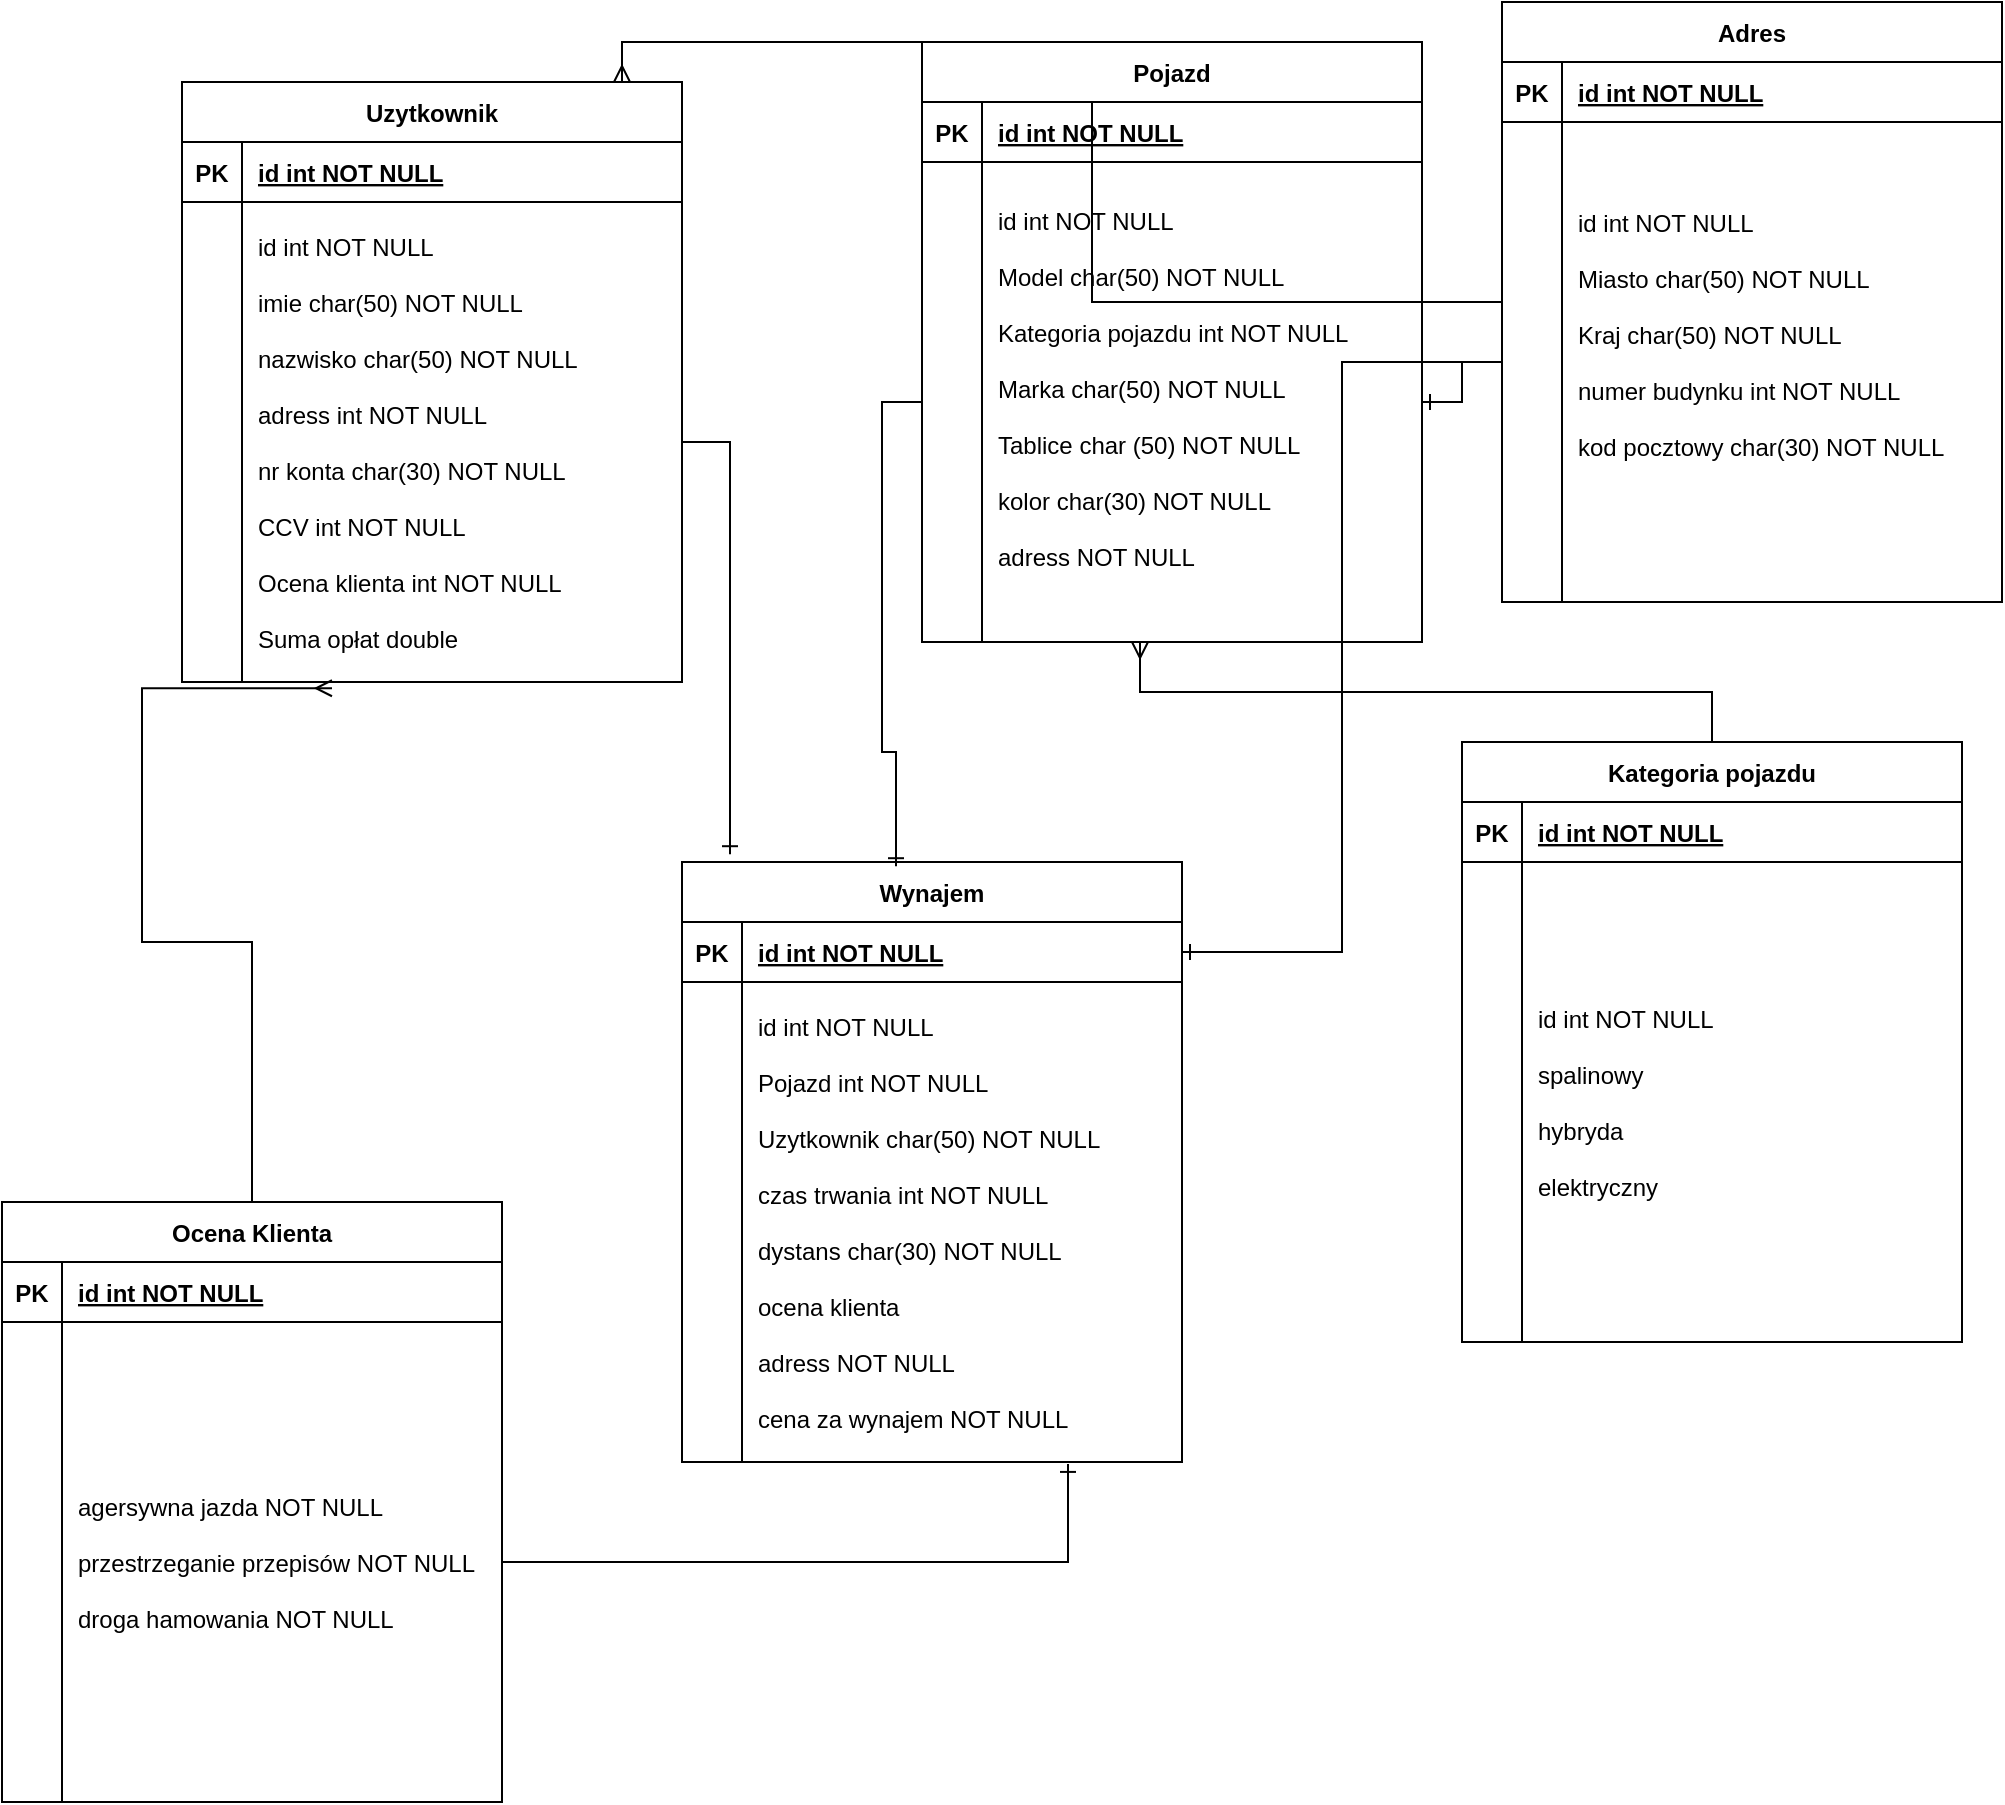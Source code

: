 <mxfile version="21.0.2" type="device"><diagram id="R2lEEEUBdFMjLlhIrx00" name="Page-1"><mxGraphModel dx="1434" dy="728" grid="1" gridSize="10" guides="1" tooltips="1" connect="1" arrows="1" fold="1" page="1" pageScale="1" pageWidth="1100" pageHeight="1700" math="0" shadow="0" extFonts="Permanent Marker^https://fonts.googleapis.com/css?family=Permanent+Marker"><root><mxCell id="0"/><mxCell id="1" parent="0"/><mxCell id="C-vyLk0tnHw3VtMMgP7b-23" value="Uzytkownik" style="shape=table;startSize=30;container=1;collapsible=1;childLayout=tableLayout;fixedRows=1;rowLines=0;fontStyle=1;align=center;resizeLast=1;" parent="1" vertex="1"><mxGeometry x="120" y="120" width="250" height="300" as="geometry"/></mxCell><mxCell id="C-vyLk0tnHw3VtMMgP7b-24" value="" style="shape=partialRectangle;collapsible=0;dropTarget=0;pointerEvents=0;fillColor=none;points=[[0,0.5],[1,0.5]];portConstraint=eastwest;top=0;left=0;right=0;bottom=1;" parent="C-vyLk0tnHw3VtMMgP7b-23" vertex="1"><mxGeometry y="30" width="250" height="30" as="geometry"/></mxCell><mxCell id="C-vyLk0tnHw3VtMMgP7b-25" value="PK" style="shape=partialRectangle;overflow=hidden;connectable=0;fillColor=none;top=0;left=0;bottom=0;right=0;fontStyle=1;" parent="C-vyLk0tnHw3VtMMgP7b-24" vertex="1"><mxGeometry width="30" height="30" as="geometry"><mxRectangle width="30" height="30" as="alternateBounds"/></mxGeometry></mxCell><mxCell id="C-vyLk0tnHw3VtMMgP7b-26" value="id int NOT NULL " style="shape=partialRectangle;overflow=hidden;connectable=0;fillColor=none;top=0;left=0;bottom=0;right=0;align=left;spacingLeft=6;fontStyle=5;" parent="C-vyLk0tnHw3VtMMgP7b-24" vertex="1"><mxGeometry x="30" width="220" height="30" as="geometry"><mxRectangle width="220" height="30" as="alternateBounds"/></mxGeometry></mxCell><mxCell id="C-vyLk0tnHw3VtMMgP7b-27" value="" style="shape=partialRectangle;collapsible=0;dropTarget=0;pointerEvents=0;fillColor=none;points=[[0,0.5],[1,0.5]];portConstraint=eastwest;top=0;left=0;right=0;bottom=0;" parent="C-vyLk0tnHw3VtMMgP7b-23" vertex="1"><mxGeometry y="60" width="250" height="240" as="geometry"/></mxCell><mxCell id="C-vyLk0tnHw3VtMMgP7b-28" value="" style="shape=partialRectangle;overflow=hidden;connectable=0;fillColor=none;top=0;left=0;bottom=0;right=0;" parent="C-vyLk0tnHw3VtMMgP7b-27" vertex="1"><mxGeometry width="30" height="240" as="geometry"><mxRectangle width="30" height="240" as="alternateBounds"/></mxGeometry></mxCell><mxCell id="C-vyLk0tnHw3VtMMgP7b-29" value="id int NOT NULL&#10;&#10;imie char(50) NOT NULL&#10;&#10;nazwisko char(50) NOT NULL&#10;&#10;adress int NOT NULL&#10;&#10;nr konta char(30) NOT NULL&#10;&#10;CCV int NOT NULL&#10;&#10;Ocena klienta int NOT NULL&#10;&#10;Suma opłat double " style="shape=partialRectangle;overflow=hidden;connectable=0;fillColor=none;top=0;left=0;bottom=0;right=0;align=left;spacingLeft=6;" parent="C-vyLk0tnHw3VtMMgP7b-27" vertex="1"><mxGeometry x="30" width="220" height="240" as="geometry"><mxRectangle width="220" height="240" as="alternateBounds"/></mxGeometry></mxCell><mxCell id="BkhTo3OgdqrMuF9XbrPu-40" style="edgeStyle=orthogonalEdgeStyle;rounded=0;orthogonalLoop=1;jettySize=auto;html=1;entryX=0.88;entryY=0;entryDx=0;entryDy=0;entryPerimeter=0;endArrow=ERmany;endFill=0;" edge="1" parent="1" source="BkhTo3OgdqrMuF9XbrPu-1" target="C-vyLk0tnHw3VtMMgP7b-23"><mxGeometry relative="1" as="geometry"/></mxCell><mxCell id="BkhTo3OgdqrMuF9XbrPu-1" value="Adres" style="shape=table;startSize=30;container=1;collapsible=1;childLayout=tableLayout;fixedRows=1;rowLines=0;fontStyle=1;align=center;resizeLast=1;" vertex="1" parent="1"><mxGeometry x="780" y="80" width="250" height="300" as="geometry"/></mxCell><mxCell id="BkhTo3OgdqrMuF9XbrPu-2" value="" style="shape=partialRectangle;collapsible=0;dropTarget=0;pointerEvents=0;fillColor=none;points=[[0,0.5],[1,0.5]];portConstraint=eastwest;top=0;left=0;right=0;bottom=1;" vertex="1" parent="BkhTo3OgdqrMuF9XbrPu-1"><mxGeometry y="30" width="250" height="30" as="geometry"/></mxCell><mxCell id="BkhTo3OgdqrMuF9XbrPu-3" value="PK" style="shape=partialRectangle;overflow=hidden;connectable=0;fillColor=none;top=0;left=0;bottom=0;right=0;fontStyle=1;" vertex="1" parent="BkhTo3OgdqrMuF9XbrPu-2"><mxGeometry width="30" height="30" as="geometry"><mxRectangle width="30" height="30" as="alternateBounds"/></mxGeometry></mxCell><mxCell id="BkhTo3OgdqrMuF9XbrPu-4" value="id int NOT NULL " style="shape=partialRectangle;overflow=hidden;connectable=0;fillColor=none;top=0;left=0;bottom=0;right=0;align=left;spacingLeft=6;fontStyle=5;" vertex="1" parent="BkhTo3OgdqrMuF9XbrPu-2"><mxGeometry x="30" width="220" height="30" as="geometry"><mxRectangle width="220" height="30" as="alternateBounds"/></mxGeometry></mxCell><mxCell id="BkhTo3OgdqrMuF9XbrPu-5" value="" style="shape=partialRectangle;collapsible=0;dropTarget=0;pointerEvents=0;fillColor=none;points=[[0,0.5],[1,0.5]];portConstraint=eastwest;top=0;left=0;right=0;bottom=0;" vertex="1" parent="BkhTo3OgdqrMuF9XbrPu-1"><mxGeometry y="60" width="250" height="240" as="geometry"/></mxCell><mxCell id="BkhTo3OgdqrMuF9XbrPu-6" value="" style="shape=partialRectangle;overflow=hidden;connectable=0;fillColor=none;top=0;left=0;bottom=0;right=0;" vertex="1" parent="BkhTo3OgdqrMuF9XbrPu-5"><mxGeometry width="30" height="240" as="geometry"><mxRectangle width="30" height="240" as="alternateBounds"/></mxGeometry></mxCell><mxCell id="BkhTo3OgdqrMuF9XbrPu-7" value="id int NOT NULL&#10;&#10;Miasto char(50) NOT NULL&#10;&#10;Kraj char(50) NOT NULL&#10;&#10;numer budynku int NOT NULL&#10;&#10;kod pocztowy char(30) NOT NULL&#10;&#10;" style="shape=partialRectangle;overflow=hidden;connectable=0;fillColor=none;top=0;left=0;bottom=0;right=0;align=left;spacingLeft=6;" vertex="1" parent="BkhTo3OgdqrMuF9XbrPu-5"><mxGeometry x="30" width="220" height="240" as="geometry"><mxRectangle width="220" height="240" as="alternateBounds"/></mxGeometry></mxCell><mxCell id="BkhTo3OgdqrMuF9XbrPu-36" style="edgeStyle=orthogonalEdgeStyle;rounded=0;orthogonalLoop=1;jettySize=auto;html=1;entryX=0.436;entryY=1;entryDx=0;entryDy=0;entryPerimeter=0;endArrow=ERmany;endFill=0;" edge="1" parent="1" source="BkhTo3OgdqrMuF9XbrPu-8" target="BkhTo3OgdqrMuF9XbrPu-19"><mxGeometry relative="1" as="geometry"/></mxCell><mxCell id="BkhTo3OgdqrMuF9XbrPu-8" value="Kategoria pojazdu" style="shape=table;startSize=30;container=1;collapsible=1;childLayout=tableLayout;fixedRows=1;rowLines=0;fontStyle=1;align=center;resizeLast=1;" vertex="1" parent="1"><mxGeometry x="760" y="450" width="250" height="300" as="geometry"/></mxCell><mxCell id="BkhTo3OgdqrMuF9XbrPu-9" value="" style="shape=partialRectangle;collapsible=0;dropTarget=0;pointerEvents=0;fillColor=none;points=[[0,0.5],[1,0.5]];portConstraint=eastwest;top=0;left=0;right=0;bottom=1;" vertex="1" parent="BkhTo3OgdqrMuF9XbrPu-8"><mxGeometry y="30" width="250" height="30" as="geometry"/></mxCell><mxCell id="BkhTo3OgdqrMuF9XbrPu-10" value="PK" style="shape=partialRectangle;overflow=hidden;connectable=0;fillColor=none;top=0;left=0;bottom=0;right=0;fontStyle=1;" vertex="1" parent="BkhTo3OgdqrMuF9XbrPu-9"><mxGeometry width="30" height="30" as="geometry"><mxRectangle width="30" height="30" as="alternateBounds"/></mxGeometry></mxCell><mxCell id="BkhTo3OgdqrMuF9XbrPu-11" value="id int NOT NULL " style="shape=partialRectangle;overflow=hidden;connectable=0;fillColor=none;top=0;left=0;bottom=0;right=0;align=left;spacingLeft=6;fontStyle=5;" vertex="1" parent="BkhTo3OgdqrMuF9XbrPu-9"><mxGeometry x="30" width="220" height="30" as="geometry"><mxRectangle width="220" height="30" as="alternateBounds"/></mxGeometry></mxCell><mxCell id="BkhTo3OgdqrMuF9XbrPu-12" value="" style="shape=partialRectangle;collapsible=0;dropTarget=0;pointerEvents=0;fillColor=none;points=[[0,0.5],[1,0.5]];portConstraint=eastwest;top=0;left=0;right=0;bottom=0;" vertex="1" parent="BkhTo3OgdqrMuF9XbrPu-8"><mxGeometry y="60" width="250" height="240" as="geometry"/></mxCell><mxCell id="BkhTo3OgdqrMuF9XbrPu-13" value="" style="shape=partialRectangle;overflow=hidden;connectable=0;fillColor=none;top=0;left=0;bottom=0;right=0;" vertex="1" parent="BkhTo3OgdqrMuF9XbrPu-12"><mxGeometry width="30" height="240" as="geometry"><mxRectangle width="30" height="240" as="alternateBounds"/></mxGeometry></mxCell><mxCell id="BkhTo3OgdqrMuF9XbrPu-14" value="id int NOT NULL&#10;&#10;spalinowy &#10;&#10;hybryda&#10;&#10;elektryczny" style="shape=partialRectangle;overflow=hidden;connectable=0;fillColor=none;top=0;left=0;bottom=0;right=0;align=left;spacingLeft=6;" vertex="1" parent="BkhTo3OgdqrMuF9XbrPu-12"><mxGeometry x="30" width="220" height="240" as="geometry"><mxRectangle width="220" height="240" as="alternateBounds"/></mxGeometry></mxCell><mxCell id="BkhTo3OgdqrMuF9XbrPu-15" value="Pojazd" style="shape=table;startSize=30;container=1;collapsible=1;childLayout=tableLayout;fixedRows=1;rowLines=0;fontStyle=1;align=center;resizeLast=1;" vertex="1" parent="1"><mxGeometry x="490" y="100" width="250" height="300" as="geometry"/></mxCell><mxCell id="BkhTo3OgdqrMuF9XbrPu-16" value="" style="shape=partialRectangle;collapsible=0;dropTarget=0;pointerEvents=0;fillColor=none;points=[[0,0.5],[1,0.5]];portConstraint=eastwest;top=0;left=0;right=0;bottom=1;" vertex="1" parent="BkhTo3OgdqrMuF9XbrPu-15"><mxGeometry y="30" width="250" height="30" as="geometry"/></mxCell><mxCell id="BkhTo3OgdqrMuF9XbrPu-17" value="PK" style="shape=partialRectangle;overflow=hidden;connectable=0;fillColor=none;top=0;left=0;bottom=0;right=0;fontStyle=1;" vertex="1" parent="BkhTo3OgdqrMuF9XbrPu-16"><mxGeometry width="30" height="30" as="geometry"><mxRectangle width="30" height="30" as="alternateBounds"/></mxGeometry></mxCell><mxCell id="BkhTo3OgdqrMuF9XbrPu-18" value="id int NOT NULL " style="shape=partialRectangle;overflow=hidden;connectable=0;fillColor=none;top=0;left=0;bottom=0;right=0;align=left;spacingLeft=6;fontStyle=5;" vertex="1" parent="BkhTo3OgdqrMuF9XbrPu-16"><mxGeometry x="30" width="220" height="30" as="geometry"><mxRectangle width="220" height="30" as="alternateBounds"/></mxGeometry></mxCell><mxCell id="BkhTo3OgdqrMuF9XbrPu-19" value="" style="shape=partialRectangle;collapsible=0;dropTarget=0;pointerEvents=0;fillColor=none;points=[[0,0.5],[1,0.5]];portConstraint=eastwest;top=0;left=0;right=0;bottom=0;" vertex="1" parent="BkhTo3OgdqrMuF9XbrPu-15"><mxGeometry y="60" width="250" height="240" as="geometry"/></mxCell><mxCell id="BkhTo3OgdqrMuF9XbrPu-20" value="" style="shape=partialRectangle;overflow=hidden;connectable=0;fillColor=none;top=0;left=0;bottom=0;right=0;" vertex="1" parent="BkhTo3OgdqrMuF9XbrPu-19"><mxGeometry width="30" height="240" as="geometry"><mxRectangle width="30" height="240" as="alternateBounds"/></mxGeometry></mxCell><mxCell id="BkhTo3OgdqrMuF9XbrPu-21" value="id int NOT NULL&#10;&#10;Model char(50) NOT NULL&#10;&#10;Kategoria pojazdu int NOT NULL&#10;&#10;Marka char(50) NOT NULL&#10;&#10;Tablice char (50) NOT NULL&#10;&#10;kolor char(30) NOT NULL&#10;&#10;adress NOT NULL&#10;" style="shape=partialRectangle;overflow=hidden;connectable=0;fillColor=none;top=0;left=0;bottom=0;right=0;align=left;spacingLeft=6;" vertex="1" parent="BkhTo3OgdqrMuF9XbrPu-19"><mxGeometry x="30" width="220" height="240" as="geometry"><mxRectangle width="220" height="240" as="alternateBounds"/></mxGeometry></mxCell><mxCell id="BkhTo3OgdqrMuF9XbrPu-37" style="edgeStyle=orthogonalEdgeStyle;rounded=0;orthogonalLoop=1;jettySize=auto;html=1;entryX=0.3;entryY=1.013;entryDx=0;entryDy=0;entryPerimeter=0;endArrow=ERmany;endFill=0;" edge="1" parent="1" source="BkhTo3OgdqrMuF9XbrPu-22" target="C-vyLk0tnHw3VtMMgP7b-27"><mxGeometry relative="1" as="geometry"/></mxCell><mxCell id="BkhTo3OgdqrMuF9XbrPu-22" value="Ocena Klienta" style="shape=table;startSize=30;container=1;collapsible=1;childLayout=tableLayout;fixedRows=1;rowLines=0;fontStyle=1;align=center;resizeLast=1;" vertex="1" parent="1"><mxGeometry x="30" y="680" width="250" height="300" as="geometry"/></mxCell><mxCell id="BkhTo3OgdqrMuF9XbrPu-23" value="" style="shape=partialRectangle;collapsible=0;dropTarget=0;pointerEvents=0;fillColor=none;points=[[0,0.5],[1,0.5]];portConstraint=eastwest;top=0;left=0;right=0;bottom=1;" vertex="1" parent="BkhTo3OgdqrMuF9XbrPu-22"><mxGeometry y="30" width="250" height="30" as="geometry"/></mxCell><mxCell id="BkhTo3OgdqrMuF9XbrPu-24" value="PK" style="shape=partialRectangle;overflow=hidden;connectable=0;fillColor=none;top=0;left=0;bottom=0;right=0;fontStyle=1;" vertex="1" parent="BkhTo3OgdqrMuF9XbrPu-23"><mxGeometry width="30" height="30" as="geometry"><mxRectangle width="30" height="30" as="alternateBounds"/></mxGeometry></mxCell><mxCell id="BkhTo3OgdqrMuF9XbrPu-25" value="id int NOT NULL " style="shape=partialRectangle;overflow=hidden;connectable=0;fillColor=none;top=0;left=0;bottom=0;right=0;align=left;spacingLeft=6;fontStyle=5;" vertex="1" parent="BkhTo3OgdqrMuF9XbrPu-23"><mxGeometry x="30" width="220" height="30" as="geometry"><mxRectangle width="220" height="30" as="alternateBounds"/></mxGeometry></mxCell><mxCell id="BkhTo3OgdqrMuF9XbrPu-26" value="" style="shape=partialRectangle;collapsible=0;dropTarget=0;pointerEvents=0;fillColor=none;points=[[0,0.5],[1,0.5]];portConstraint=eastwest;top=0;left=0;right=0;bottom=0;" vertex="1" parent="BkhTo3OgdqrMuF9XbrPu-22"><mxGeometry y="60" width="250" height="240" as="geometry"/></mxCell><mxCell id="BkhTo3OgdqrMuF9XbrPu-27" value="" style="shape=partialRectangle;overflow=hidden;connectable=0;fillColor=none;top=0;left=0;bottom=0;right=0;" vertex="1" parent="BkhTo3OgdqrMuF9XbrPu-26"><mxGeometry width="30" height="240" as="geometry"><mxRectangle width="30" height="240" as="alternateBounds"/></mxGeometry></mxCell><mxCell id="BkhTo3OgdqrMuF9XbrPu-28" value="agersywna jazda NOT NULL&#10;&#10;przestrzeganie przepisów NOT NULL&#10;&#10;droga hamowania NOT NULL" style="shape=partialRectangle;overflow=hidden;connectable=0;fillColor=none;top=0;left=0;bottom=0;right=0;align=left;spacingLeft=6;" vertex="1" parent="BkhTo3OgdqrMuF9XbrPu-26"><mxGeometry x="30" width="220" height="240" as="geometry"><mxRectangle width="220" height="240" as="alternateBounds"/></mxGeometry></mxCell><mxCell id="BkhTo3OgdqrMuF9XbrPu-29" value="Wynajem" style="shape=table;startSize=30;container=1;collapsible=1;childLayout=tableLayout;fixedRows=1;rowLines=0;fontStyle=1;align=center;resizeLast=1;" vertex="1" parent="1"><mxGeometry x="370" y="510" width="250" height="300" as="geometry"/></mxCell><mxCell id="BkhTo3OgdqrMuF9XbrPu-30" value="" style="shape=partialRectangle;collapsible=0;dropTarget=0;pointerEvents=0;fillColor=none;points=[[0,0.5],[1,0.5]];portConstraint=eastwest;top=0;left=0;right=0;bottom=1;" vertex="1" parent="BkhTo3OgdqrMuF9XbrPu-29"><mxGeometry y="30" width="250" height="30" as="geometry"/></mxCell><mxCell id="BkhTo3OgdqrMuF9XbrPu-31" value="PK" style="shape=partialRectangle;overflow=hidden;connectable=0;fillColor=none;top=0;left=0;bottom=0;right=0;fontStyle=1;" vertex="1" parent="BkhTo3OgdqrMuF9XbrPu-30"><mxGeometry width="30" height="30" as="geometry"><mxRectangle width="30" height="30" as="alternateBounds"/></mxGeometry></mxCell><mxCell id="BkhTo3OgdqrMuF9XbrPu-32" value="id int NOT NULL " style="shape=partialRectangle;overflow=hidden;connectable=0;fillColor=none;top=0;left=0;bottom=0;right=0;align=left;spacingLeft=6;fontStyle=5;" vertex="1" parent="BkhTo3OgdqrMuF9XbrPu-30"><mxGeometry x="30" width="220" height="30" as="geometry"><mxRectangle width="220" height="30" as="alternateBounds"/></mxGeometry></mxCell><mxCell id="BkhTo3OgdqrMuF9XbrPu-33" value="" style="shape=partialRectangle;collapsible=0;dropTarget=0;pointerEvents=0;fillColor=none;points=[[0,0.5],[1,0.5]];portConstraint=eastwest;top=0;left=0;right=0;bottom=0;" vertex="1" parent="BkhTo3OgdqrMuF9XbrPu-29"><mxGeometry y="60" width="250" height="240" as="geometry"/></mxCell><mxCell id="BkhTo3OgdqrMuF9XbrPu-34" value="" style="shape=partialRectangle;overflow=hidden;connectable=0;fillColor=none;top=0;left=0;bottom=0;right=0;" vertex="1" parent="BkhTo3OgdqrMuF9XbrPu-33"><mxGeometry width="30" height="240" as="geometry"><mxRectangle width="30" height="240" as="alternateBounds"/></mxGeometry></mxCell><mxCell id="BkhTo3OgdqrMuF9XbrPu-35" value="id int NOT NULL&#10;&#10;Pojazd int NOT NULL&#10;&#10;Uzytkownik char(50) NOT NULL&#10;&#10;czas trwania int NOT NULL&#10;&#10;dystans char(30) NOT NULL&#10;&#10;ocena klienta&#10;&#10;adress NOT NULL&#10;&#10;cena za wynajem NOT NULL" style="shape=partialRectangle;overflow=hidden;connectable=0;fillColor=none;top=0;left=0;bottom=0;right=0;align=left;spacingLeft=6;" vertex="1" parent="BkhTo3OgdqrMuF9XbrPu-33"><mxGeometry x="30" width="220" height="240" as="geometry"><mxRectangle width="220" height="240" as="alternateBounds"/></mxGeometry></mxCell><mxCell id="BkhTo3OgdqrMuF9XbrPu-38" style="edgeStyle=orthogonalEdgeStyle;rounded=0;orthogonalLoop=1;jettySize=auto;html=1;entryX=0.772;entryY=1.004;entryDx=0;entryDy=0;entryPerimeter=0;endArrow=ERone;endFill=0;" edge="1" parent="1" source="BkhTo3OgdqrMuF9XbrPu-26" target="BkhTo3OgdqrMuF9XbrPu-33"><mxGeometry relative="1" as="geometry"/></mxCell><mxCell id="BkhTo3OgdqrMuF9XbrPu-39" style="edgeStyle=orthogonalEdgeStyle;rounded=0;orthogonalLoop=1;jettySize=auto;html=1;endArrow=ERone;endFill=0;" edge="1" parent="1" source="BkhTo3OgdqrMuF9XbrPu-5" target="BkhTo3OgdqrMuF9XbrPu-19"><mxGeometry relative="1" as="geometry"/></mxCell><mxCell id="BkhTo3OgdqrMuF9XbrPu-41" style="edgeStyle=orthogonalEdgeStyle;rounded=0;orthogonalLoop=1;jettySize=auto;html=1;endArrow=ERone;endFill=0;" edge="1" parent="1" source="BkhTo3OgdqrMuF9XbrPu-5" target="BkhTo3OgdqrMuF9XbrPu-30"><mxGeometry relative="1" as="geometry"/></mxCell><mxCell id="BkhTo3OgdqrMuF9XbrPu-42" style="edgeStyle=orthogonalEdgeStyle;rounded=0;orthogonalLoop=1;jettySize=auto;html=1;entryX=0.096;entryY=-0.013;entryDx=0;entryDy=0;entryPerimeter=0;endArrow=ERone;endFill=0;" edge="1" parent="1" source="C-vyLk0tnHw3VtMMgP7b-27" target="BkhTo3OgdqrMuF9XbrPu-29"><mxGeometry relative="1" as="geometry"/></mxCell><mxCell id="BkhTo3OgdqrMuF9XbrPu-43" style="edgeStyle=orthogonalEdgeStyle;rounded=0;orthogonalLoop=1;jettySize=auto;html=1;entryX=0.428;entryY=0.007;entryDx=0;entryDy=0;entryPerimeter=0;endArrow=ERone;endFill=0;" edge="1" parent="1" source="BkhTo3OgdqrMuF9XbrPu-19" target="BkhTo3OgdqrMuF9XbrPu-29"><mxGeometry relative="1" as="geometry"/></mxCell></root></mxGraphModel></diagram></mxfile>